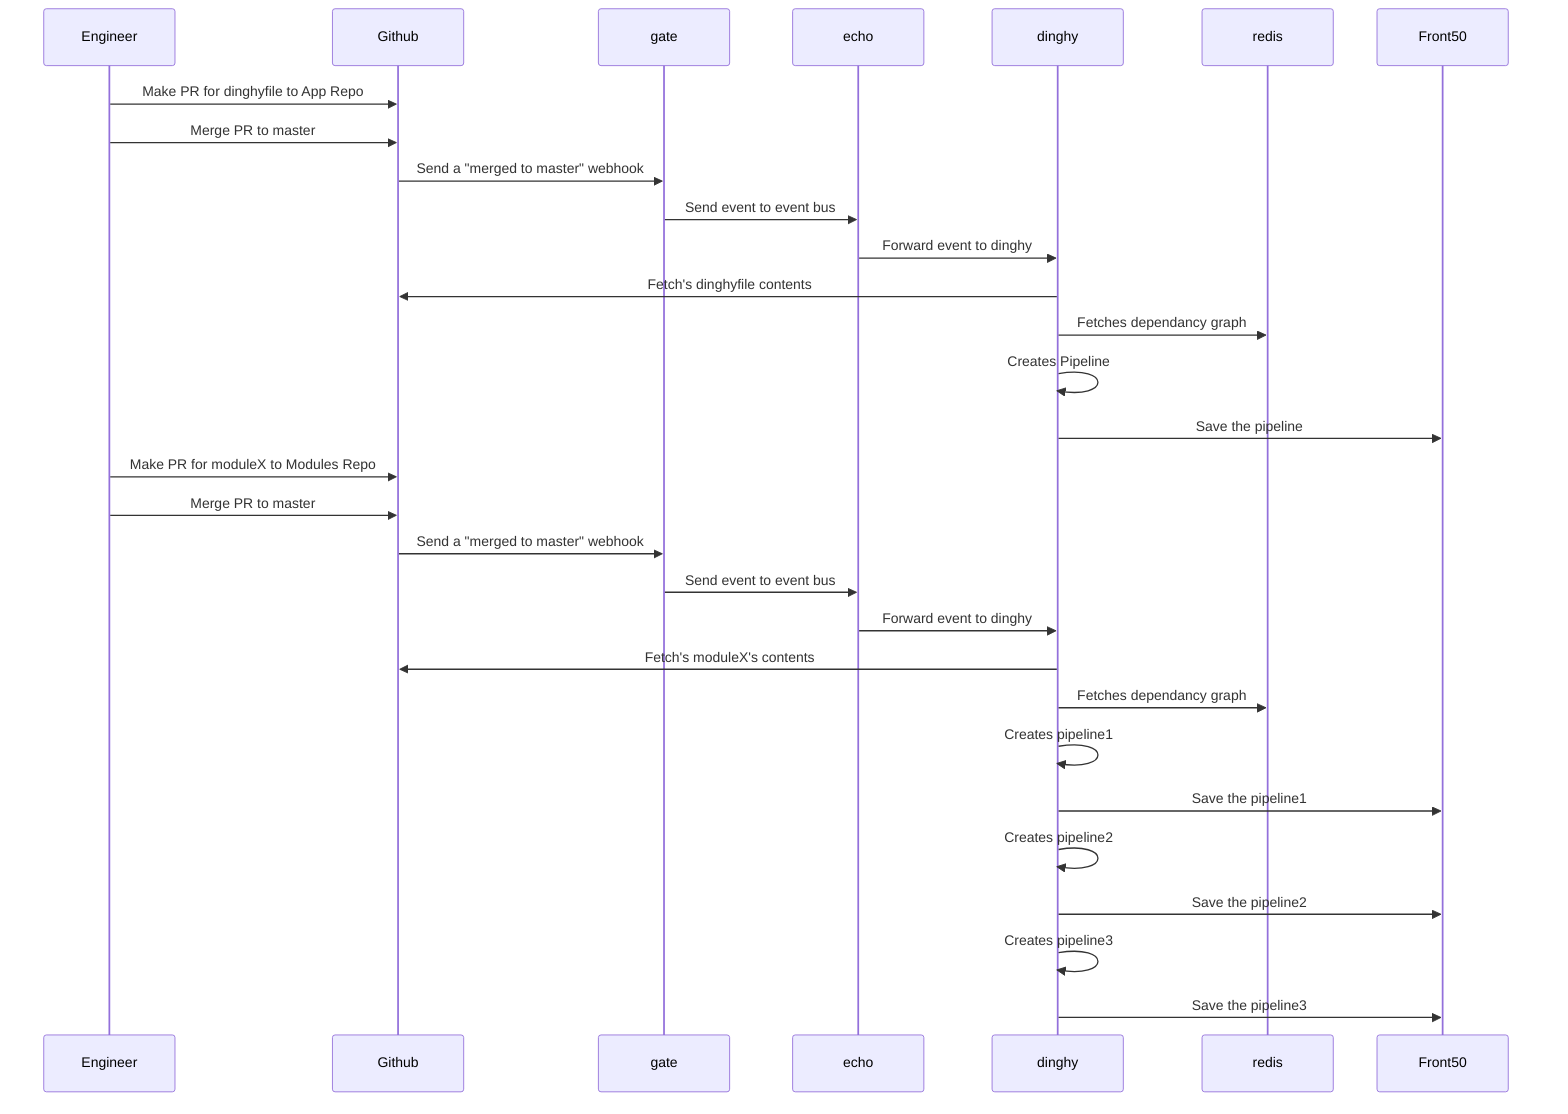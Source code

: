 sequenceDiagram

  Engineer->>Github: Make PR for dinghyfile to App Repo
  Engineer->>Github: Merge PR to master
  Github ->>gate: Send a "merged to master" webhook
  gate ->> echo: Send event to event bus
  echo ->> dinghy: Forward event to dinghy
  dinghy ->> Github: Fetch's dinghyfile contents
  dinghy ->> redis: Fetches dependancy graph
  dinghy ->> dinghy: Creates Pipeline
  dinghy->> Front50: Save the pipeline

  Engineer->>Github: Make PR for moduleX to Modules Repo
  Engineer->>Github: Merge PR to master
  Github ->>gate: Send a "merged to master" webhook
  gate ->> echo: Send event to event bus
  echo ->> dinghy: Forward event to dinghy
  dinghy ->> Github: Fetch's moduleX's contents
  dinghy ->> redis: Fetches dependancy graph
  dinghy ->> dinghy: Creates pipeline1
  dinghy->> Front50: Save the pipeline1
  dinghy ->> dinghy: Creates pipeline2
  dinghy->> Front50: Save the pipeline2
  dinghy ->> dinghy: Creates pipeline3
  dinghy->> Front50: Save the pipeline3